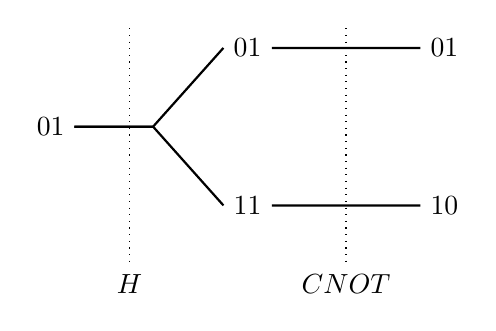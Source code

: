 ﻿\begin{tikzpicture}[scale=1,
  level distance=2.5cm,
  edge from parent path=  {(\tikzparentnode.east)  -- +(1,0) -- (\tikzchildnode.west)},
  level 1/.style={sibling distance=2cm},
  level 2/.style={sibling distance=1cm},
]
  \node{01}[grow=right,thick] 
    child {node {11}
      child {node {10}}
   }
    child {node {01}
      child {node {01}}
   }
  ;

\draw[dotted] (1.,1.25) -- ++ (0,-3) node[below]{$H$} ;
\draw[dotted] (3.75,1.25) -- ++ (0,-3) node[below]{$CNOT$} ;
\end{tikzpicture}
